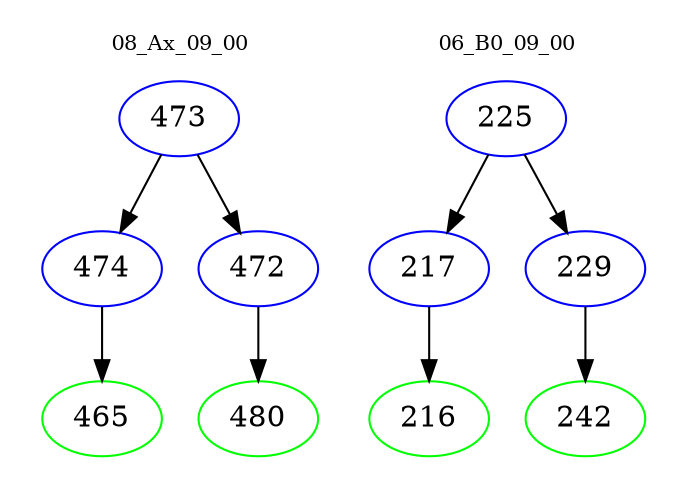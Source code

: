 digraph{
subgraph cluster_0 {
color = white
label = "08_Ax_09_00";
fontsize=10;
T0_473 [label="473", color="blue"]
T0_473 -> T0_474 [color="black"]
T0_474 [label="474", color="blue"]
T0_474 -> T0_465 [color="black"]
T0_465 [label="465", color="green"]
T0_473 -> T0_472 [color="black"]
T0_472 [label="472", color="blue"]
T0_472 -> T0_480 [color="black"]
T0_480 [label="480", color="green"]
}
subgraph cluster_1 {
color = white
label = "06_B0_09_00";
fontsize=10;
T1_225 [label="225", color="blue"]
T1_225 -> T1_217 [color="black"]
T1_217 [label="217", color="blue"]
T1_217 -> T1_216 [color="black"]
T1_216 [label="216", color="green"]
T1_225 -> T1_229 [color="black"]
T1_229 [label="229", color="blue"]
T1_229 -> T1_242 [color="black"]
T1_242 [label="242", color="green"]
}
}
